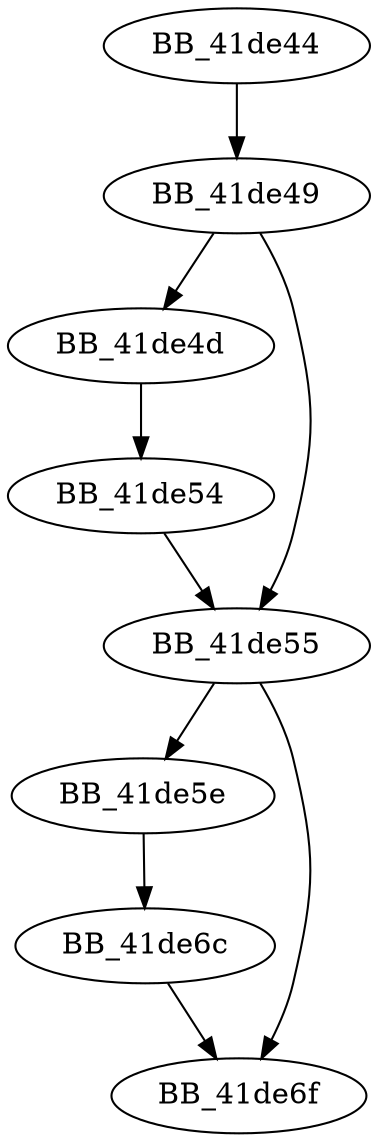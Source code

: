 DiGraph _abort{
BB_41de44->BB_41de49
BB_41de49->BB_41de4d
BB_41de49->BB_41de55
BB_41de4d->BB_41de54
BB_41de54->BB_41de55
BB_41de55->BB_41de5e
BB_41de55->BB_41de6f
BB_41de5e->BB_41de6c
BB_41de6c->BB_41de6f
}
